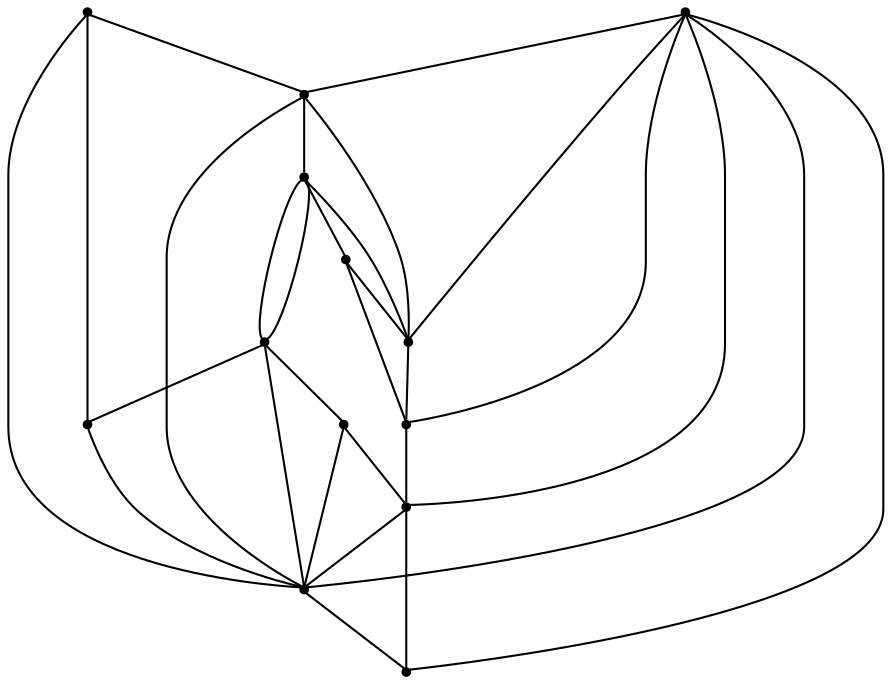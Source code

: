 graph {
  node [shape=point,comment="{\"directed\":false,\"doi\":\"10.1007/978-3-642-36763-2_34\",\"figure\":\"6 (3)\"}"]

  v0 [pos="917.9338085453599,826.1049348406198"]
  v1 [pos="832.2177531229537,679.2443367404006"]
  v2 [pos="868.952560116103,960.7279525730689"]
  v3 [pos="770.9943897002908,826.1047440745408"]
  v4 [pos="746.5016977005475,654.7654878606703"]
  v5 [pos="729.6974125024143,766.1045836367867"]
  v6 [pos="734.255447136912,972.9631801592"]
  v7 [pos="624.0509625333069,924.0092977213158"]
  v8 [pos="673.0320837142491,801.6266900534722"]
  v9 [pos="575.0698413523648,654.7654878606702"]
  v10 [pos="624.0510261574643,777.152101616169"]
  v11 [pos="526.0887440304816,826.1048712519266"]
  v12 [pos="550.577212976779,752.672998381667"]

  v0 -- v1 [id="-1",pos="917.9338085453599,826.1049348406198 832.2177531229537,679.2443367404006 832.2177531229537,679.2443367404006 832.2177531229537,679.2443367404006"]
  v11 -- v0 [id="-4",pos="526.0887440304816,826.1048712519266 526.0876067486686,593.5759963044974 526.0876067486686,593.5759963044974 526.0876067486686,593.5759963044974 917.9326951226058,593.5761870705761 917.9326951226058,593.5761870705761 917.9326951226058,593.5761870705761 917.9338085453599,826.1049348406198 917.9338085453599,826.1049348406198 917.9338085453599,826.1049348406198"]
  v11 -- v0 [id="-5",pos="526.0887440304816,826.1048712519266 526.0876067486686,985.2067378641062 526.0876067486686,985.2067378641062 526.0876067486686,985.2067378641062 917.9326951226058,985.202731776451 917.9326951226058,985.202731776451 917.9326951226058,985.202731776451 917.9338085453599,826.1049348406198 917.9338085453599,826.1049348406198 917.9338085453599,826.1049348406198"]
  v11 -- v12 [id="-6",pos="526.0887440304816,826.1048712519266 550.577212976779,752.672998381667 550.577212976779,752.672998381667 550.577212976779,752.672998381667"]
  v12 -- v10 [id="-10",pos="550.577212976779,752.672998381667 624.0510261574643,777.152101616169 624.0510261574643,777.152101616169 624.0510261574643,777.152101616169"]
  v7 -- v11 [id="-13",pos="624.0509625333069,924.0092977213158 526.0887440304816,826.1048712519266 526.0887440304816,826.1048712519266 526.0887440304816,826.1048712519266"]
  v7 -- v3 [id="-15",pos="624.0509625333069,924.0092977213158 770.9943897002908,826.1047440745408 770.9943897002908,826.1047440745408 770.9943897002908,826.1047440745408"]
  v10 -- v9 [id="-16",pos="624.0510261574643,777.152101616169 575.0698413523648,654.7654878606702 575.0698413523648,654.7654878606702 575.0698413523648,654.7654878606702"]
  v10 -- v7 [id="-17",pos="624.0510261574643,777.152101616169 624.0509625333069,924.0092977213158 624.0509625333069,924.0092977213158 624.0509625333069,924.0092977213158"]
  v10 -- v8 [id="-18",pos="624.0510261574643,777.152101616169 673.0320837142491,801.6266900534722 673.0320837142491,801.6266900534722 673.0320837142491,801.6266900534722"]
  v8 -- v4 [id="-20",pos="673.0320837142491,801.6266900534722 746.5016977005475,654.7654878606703 746.5016977005475,654.7654878606703 746.5016977005475,654.7654878606703"]
  v8 -- v9 [id="-21",pos="673.0320837142491,801.6266900534722 575.0698413523648,654.7654878606702 575.0698413523648,654.7654878606702 575.0698413523648,654.7654878606702"]
  v8 -- v3 [id="-22",pos="673.0320837142491,801.6266900534722 770.9943897002908,826.1047440745408 770.9943897002908,826.1047440745408 770.9943897002908,826.1047440745408"]
  v8 -- v7 [id="-23",pos="673.0320837142491,801.6266900534722 624.0509625333069,924.0092977213158 624.0509625333069,924.0092977213158 624.0509625333069,924.0092977213158"]
  v8 -- v5 [id="-25",pos="673.0320837142491,801.6266900534722 729.6974125024143,766.1045836367867 729.6974125024143,766.1045836367867 729.6974125024143,766.1045836367867"]
  v5 -- v4 [id="-27",pos="729.6974125024143,766.1045836367867 746.5016977005475,654.7654878606703 746.5016977005475,654.7654878606703 746.5016977005475,654.7654878606703"]
  v6 -- v2 [id="-30",pos="734.255447136912,972.9631801592 868.952560116103,960.7279525730689 868.952560116103,960.7279525730689 868.952560116103,960.7279525730689"]
  v6 -- v7 [id="-31",pos="734.255447136912,972.9631801592 624.0509625333069,924.0092977213158 624.0509625333069,924.0092977213158 624.0509625333069,924.0092977213158"]
  v6 -- v3 [id="-32",pos="734.255447136912,972.9631801592 770.9943897002908,826.1047440745408 770.9943897002908,826.1047440745408 770.9943897002908,826.1047440745408"]
  v4 -- v3 [id="-35",pos="746.5016977005475,654.7654878606703 770.9943897002908,826.1047440745408 770.9943897002908,826.1047440745408 770.9943897002908,826.1047440745408"]
  v3 -- v5 [id="-37",pos="770.9943897002908,826.1047440745408 729.6974125024143,766.1045836367867 729.6974125024143,766.1045836367867 729.6974125024143,766.1045836367867"]
  v3 -- v1 [id="-38",pos="770.9943897002908,826.1047440745408 832.2177531229537,679.2443367404006 832.2177531229537,679.2443367404006 832.2177531229537,679.2443367404006"]
  v3 -- v0 [id="-39",pos="770.9943897002908,826.1047440745408 917.9338085453599,826.1049348406198 917.9338085453599,826.1049348406198 917.9338085453599,826.1049348406198"]
  v1 -- v4 [id="-40",pos="832.2177531229537,679.2443367404006 746.5016977005475,654.7654878606703 746.5016977005475,654.7654878606703 746.5016977005475,654.7654878606703"]
  v2 -- v3 [id="-45",pos="868.952560116103,960.7279525730689 770.9943897002908,826.1047440745408 770.9943897002908,826.1047440745408 770.9943897002908,826.1047440745408"]
  v12 -- v9 [id="-49",pos="550.577212976779,752.672998381667 575.0698413523648,654.7654878606702 575.0698413523648,654.7654878606702 575.0698413523648,654.7654878606702"]
  v9 -- v4 [id="-50",pos="575.0698413523648,654.7654878606702 746.5016977005475,654.7654878606703 746.5016977005475,654.7654878606703 746.5016977005475,654.7654878606703"]
  v11 -- v10 [id="-51",pos="526.0887440304816,826.1048712519266 624.0510261574643,777.152101616169 624.0510261574643,777.152101616169 624.0510261574643,777.152101616169"]
  v0 -- v2 [id="-53",pos="917.9338085453599,826.1049348406198 868.952560116103,960.7279525730689 868.952560116103,960.7279525730689 868.952560116103,960.7279525730689"]
}
